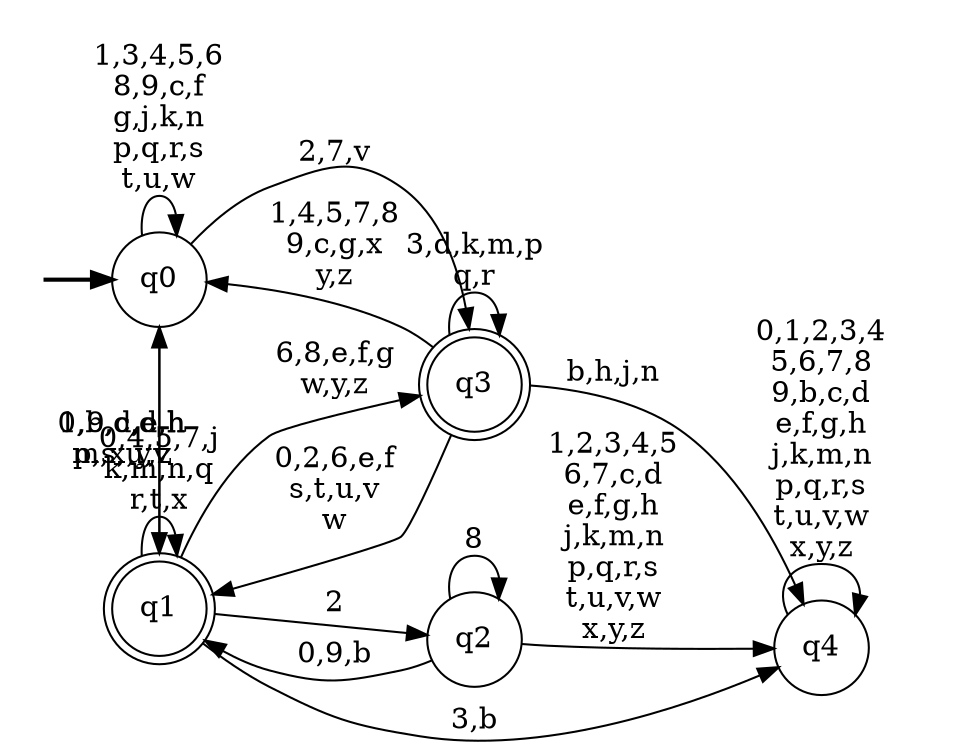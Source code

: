 digraph BlueStar {
__start0 [style = invis, shape = none, label = "", width = 0, height = 0];

rankdir=LR;
size="8,5";

s0 [style="filled", color="black", fillcolor="white" shape="circle", label="q0"];
s1 [style="rounded,filled", color="black", fillcolor="white" shape="doublecircle", label="q1"];
s2 [style="filled", color="black", fillcolor="white" shape="circle", label="q2"];
s3 [style="rounded,filled", color="black", fillcolor="white" shape="doublecircle", label="q3"];
s4 [style="filled", color="black", fillcolor="white" shape="circle", label="q4"];
subgraph cluster_main { 
	graph [pad=".75", ranksep="0.15", nodesep="0.15"];
	 style=invis; 
	__start0 -> s0 [penwidth=2];
}
s0 -> s0 [label="1,3,4,5,6\n8,9,c,f\ng,j,k,n\np,q,r,s\nt,u,w"];
s0 -> s1 [label="0,b,d,e,h\nm,x,y,z"];
s0 -> s3 [label="2,7,v"];
s1 -> s0 [label="1,9,c,d,h\np,s,u,v"];
s1 -> s1 [label="0,4,5,7,j\nk,m,n,q\nr,t,x"];
s1 -> s2 [label="2"];
s1 -> s3 [label="6,8,e,f,g\nw,y,z"];
s1 -> s4 [label="3,b"];
s2 -> s1 [label="0,9,b"];
s2 -> s2 [label="8"];
s2 -> s4 [label="1,2,3,4,5\n6,7,c,d\ne,f,g,h\nj,k,m,n\np,q,r,s\nt,u,v,w\nx,y,z"];
s3 -> s0 [label="1,4,5,7,8\n9,c,g,x\ny,z"];
s3 -> s1 [label="0,2,6,e,f\ns,t,u,v\nw"];
s3 -> s3 [label="3,d,k,m,p\nq,r"];
s3 -> s4 [label="b,h,j,n"];
s4 -> s4 [label="0,1,2,3,4\n5,6,7,8\n9,b,c,d\ne,f,g,h\nj,k,m,n\np,q,r,s\nt,u,v,w\nx,y,z"];

}